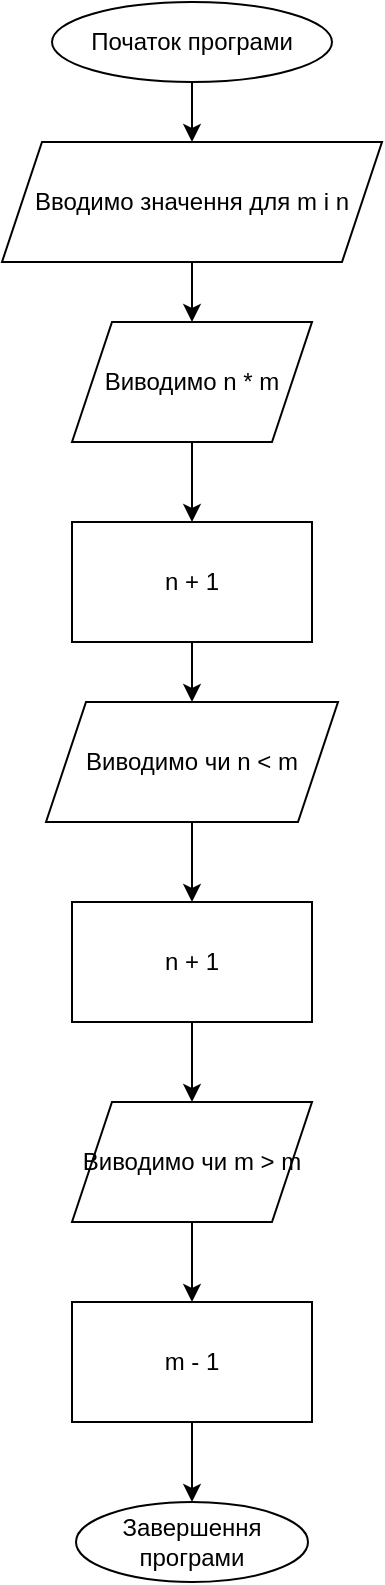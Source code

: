 <mxfile version="24.7.17">
  <diagram name="Сторінка-1" id="vGHtLG9IXZ7SzxFFTiic">
    <mxGraphModel grid="1" page="1" gridSize="10" guides="1" tooltips="1" connect="1" arrows="1" fold="1" pageScale="1" pageWidth="827" pageHeight="1169" math="0" shadow="0">
      <root>
        <mxCell id="0" />
        <mxCell id="1" parent="0" />
        <mxCell id="wx-Tk_PnlE26EjSDrc8P-3" style="edgeStyle=orthogonalEdgeStyle;rounded=0;orthogonalLoop=1;jettySize=auto;html=1;entryX=0.5;entryY=0;entryDx=0;entryDy=0;" edge="1" parent="1" source="wx-Tk_PnlE26EjSDrc8P-1" target="wx-Tk_PnlE26EjSDrc8P-2">
          <mxGeometry relative="1" as="geometry" />
        </mxCell>
        <mxCell id="wx-Tk_PnlE26EjSDrc8P-1" value="Початок програми" style="ellipse;whiteSpace=wrap;html=1;" vertex="1" parent="1">
          <mxGeometry x="344" y="30" width="140" height="40" as="geometry" />
        </mxCell>
        <mxCell id="wx-Tk_PnlE26EjSDrc8P-9" value="" style="edgeStyle=orthogonalEdgeStyle;rounded=0;orthogonalLoop=1;jettySize=auto;html=1;" edge="1" parent="1" source="wx-Tk_PnlE26EjSDrc8P-2" target="wx-Tk_PnlE26EjSDrc8P-8">
          <mxGeometry relative="1" as="geometry" />
        </mxCell>
        <mxCell id="wx-Tk_PnlE26EjSDrc8P-2" value="Вводимо значення для m i n" style="shape=parallelogram;perimeter=parallelogramPerimeter;whiteSpace=wrap;html=1;fixedSize=1;" vertex="1" parent="1">
          <mxGeometry x="319" y="100" width="190" height="60" as="geometry" />
        </mxCell>
        <mxCell id="wx-Tk_PnlE26EjSDrc8P-11" value="" style="edgeStyle=orthogonalEdgeStyle;rounded=0;orthogonalLoop=1;jettySize=auto;html=1;" edge="1" parent="1" source="wx-Tk_PnlE26EjSDrc8P-8" target="wx-Tk_PnlE26EjSDrc8P-10">
          <mxGeometry relative="1" as="geometry" />
        </mxCell>
        <mxCell id="wx-Tk_PnlE26EjSDrc8P-8" value="Виводимо n * m" style="shape=parallelogram;perimeter=parallelogramPerimeter;whiteSpace=wrap;html=1;fixedSize=1;" vertex="1" parent="1">
          <mxGeometry x="354" y="190" width="120" height="60" as="geometry" />
        </mxCell>
        <mxCell id="wx-Tk_PnlE26EjSDrc8P-13" value="" style="edgeStyle=orthogonalEdgeStyle;rounded=0;orthogonalLoop=1;jettySize=auto;html=1;" edge="1" parent="1" source="wx-Tk_PnlE26EjSDrc8P-10" target="wx-Tk_PnlE26EjSDrc8P-12">
          <mxGeometry relative="1" as="geometry" />
        </mxCell>
        <mxCell id="wx-Tk_PnlE26EjSDrc8P-10" value="n + 1" style="whiteSpace=wrap;html=1;" vertex="1" parent="1">
          <mxGeometry x="354" y="290" width="120" height="60" as="geometry" />
        </mxCell>
        <mxCell id="wx-Tk_PnlE26EjSDrc8P-15" value="" style="edgeStyle=orthogonalEdgeStyle;rounded=0;orthogonalLoop=1;jettySize=auto;html=1;" edge="1" parent="1" source="wx-Tk_PnlE26EjSDrc8P-12" target="wx-Tk_PnlE26EjSDrc8P-14">
          <mxGeometry relative="1" as="geometry" />
        </mxCell>
        <mxCell id="wx-Tk_PnlE26EjSDrc8P-12" value="Виводимо чи n &amp;lt; m" style="shape=parallelogram;perimeter=parallelogramPerimeter;whiteSpace=wrap;html=1;fixedSize=1;" vertex="1" parent="1">
          <mxGeometry x="341" y="380" width="146" height="60" as="geometry" />
        </mxCell>
        <mxCell id="wx-Tk_PnlE26EjSDrc8P-17" value="" style="edgeStyle=orthogonalEdgeStyle;rounded=0;orthogonalLoop=1;jettySize=auto;html=1;" edge="1" parent="1" source="wx-Tk_PnlE26EjSDrc8P-14" target="wx-Tk_PnlE26EjSDrc8P-16">
          <mxGeometry relative="1" as="geometry" />
        </mxCell>
        <mxCell id="wx-Tk_PnlE26EjSDrc8P-14" value="n + 1" style="whiteSpace=wrap;html=1;" vertex="1" parent="1">
          <mxGeometry x="354" y="480" width="120" height="60" as="geometry" />
        </mxCell>
        <mxCell id="wx-Tk_PnlE26EjSDrc8P-19" value="" style="edgeStyle=orthogonalEdgeStyle;rounded=0;orthogonalLoop=1;jettySize=auto;html=1;" edge="1" parent="1" source="wx-Tk_PnlE26EjSDrc8P-16" target="wx-Tk_PnlE26EjSDrc8P-18">
          <mxGeometry relative="1" as="geometry" />
        </mxCell>
        <mxCell id="wx-Tk_PnlE26EjSDrc8P-16" value="Виводимо чи m &amp;gt; m" style="shape=parallelogram;perimeter=parallelogramPerimeter;whiteSpace=wrap;html=1;fixedSize=1;" vertex="1" parent="1">
          <mxGeometry x="354" y="580" width="120" height="60" as="geometry" />
        </mxCell>
        <mxCell id="wx-Tk_PnlE26EjSDrc8P-21" value="" style="edgeStyle=orthogonalEdgeStyle;rounded=0;orthogonalLoop=1;jettySize=auto;html=1;" edge="1" parent="1" source="wx-Tk_PnlE26EjSDrc8P-18" target="wx-Tk_PnlE26EjSDrc8P-20">
          <mxGeometry relative="1" as="geometry" />
        </mxCell>
        <mxCell id="wx-Tk_PnlE26EjSDrc8P-18" value="m - 1" style="whiteSpace=wrap;html=1;" vertex="1" parent="1">
          <mxGeometry x="354" y="680" width="120" height="60" as="geometry" />
        </mxCell>
        <mxCell id="wx-Tk_PnlE26EjSDrc8P-20" value="Завершення програми" style="ellipse;whiteSpace=wrap;html=1;" vertex="1" parent="1">
          <mxGeometry x="356" y="780" width="116" height="40" as="geometry" />
        </mxCell>
      </root>
    </mxGraphModel>
  </diagram>
</mxfile>
